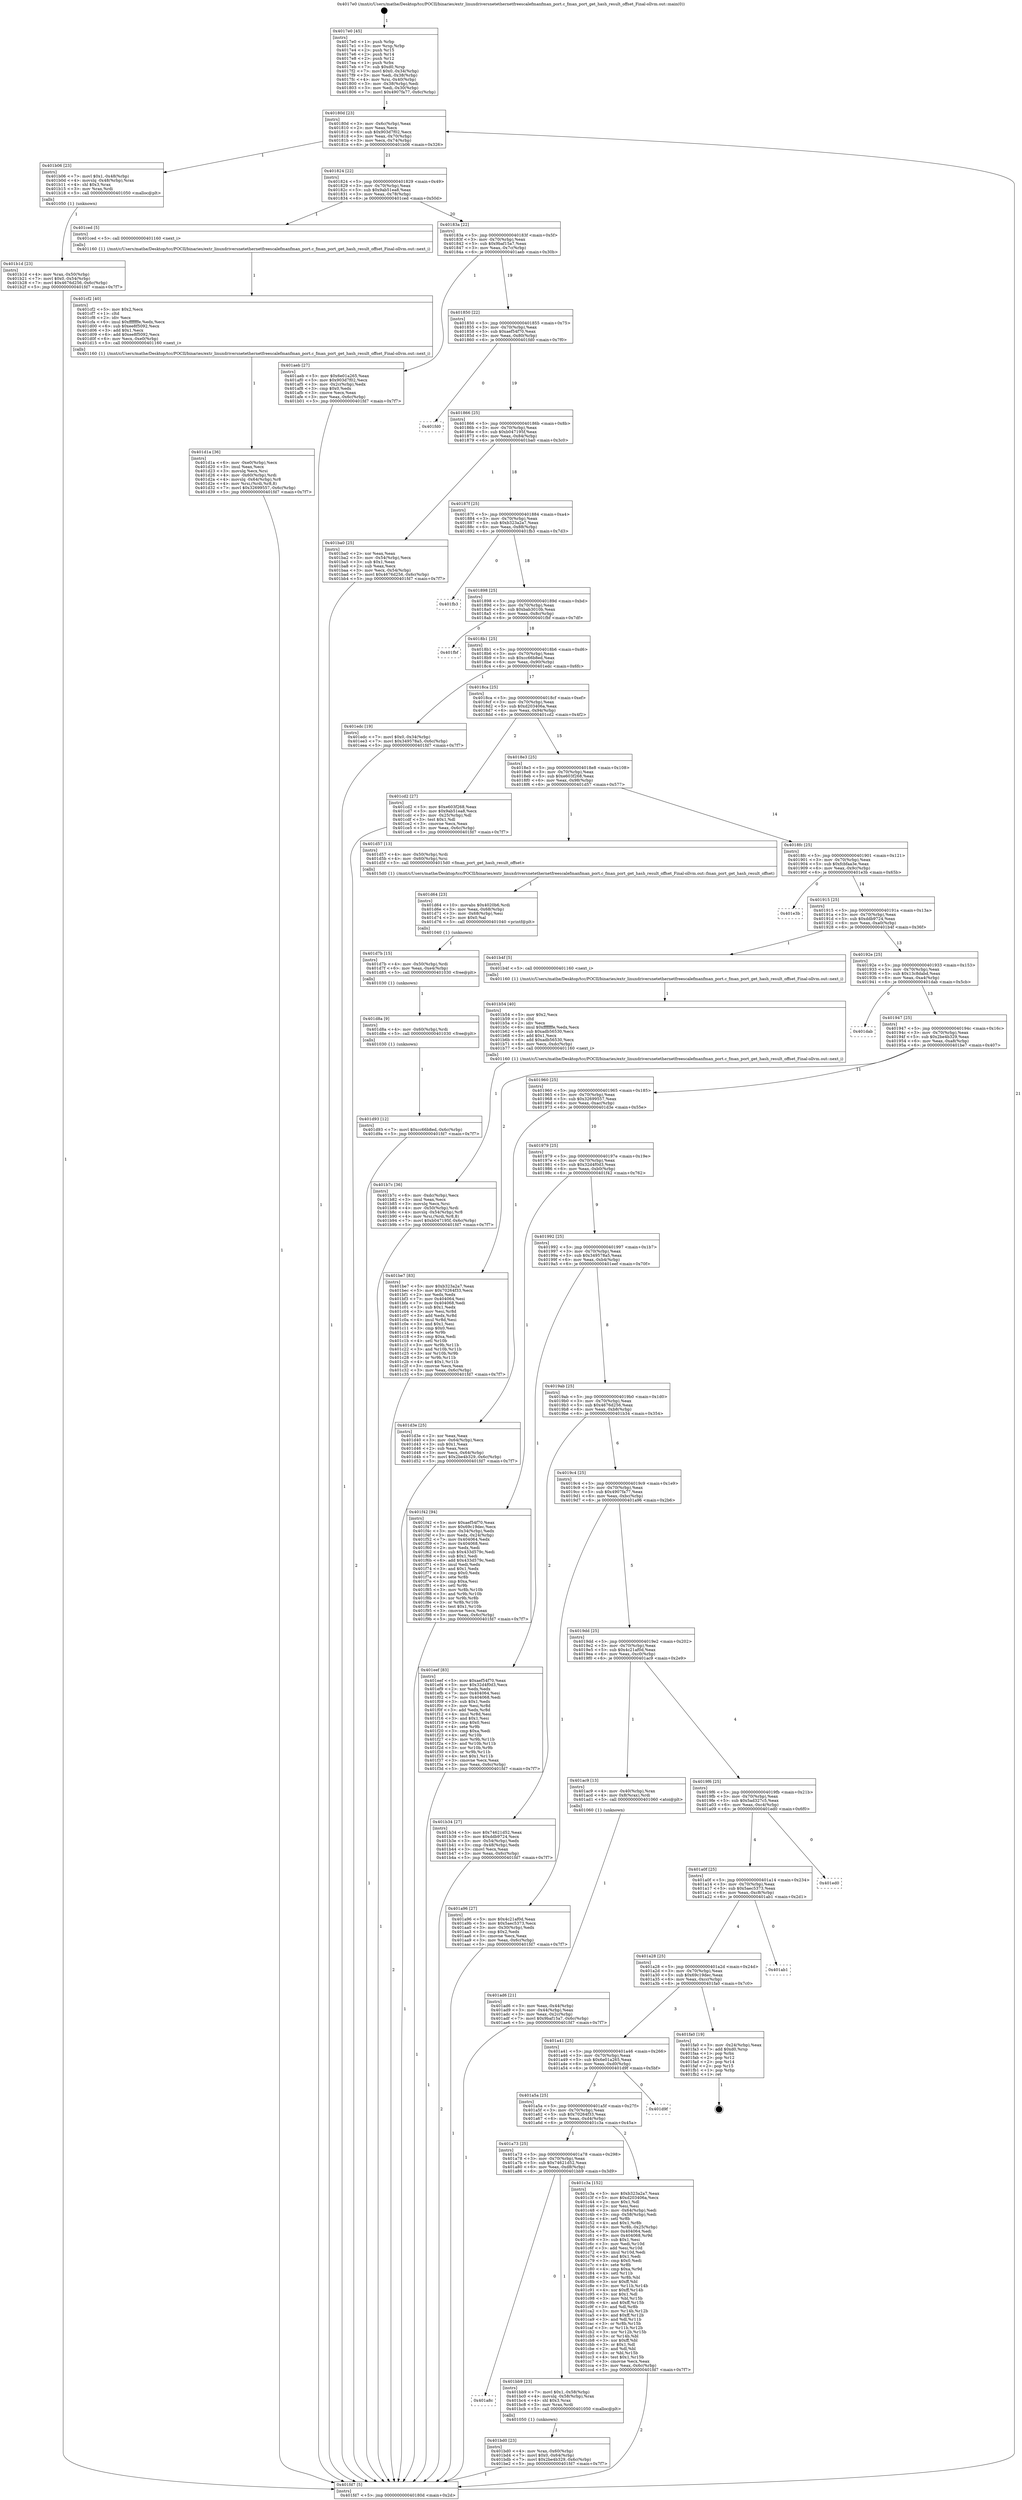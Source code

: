 digraph "0x4017e0" {
  label = "0x4017e0 (/mnt/c/Users/mathe/Desktop/tcc/POCII/binaries/extr_linuxdriversnetethernetfreescalefmanfman_port.c_fman_port_get_hash_result_offset_Final-ollvm.out::main(0))"
  labelloc = "t"
  node[shape=record]

  Entry [label="",width=0.3,height=0.3,shape=circle,fillcolor=black,style=filled]
  "0x40180d" [label="{
     0x40180d [23]\l
     | [instrs]\l
     &nbsp;&nbsp;0x40180d \<+3\>: mov -0x6c(%rbp),%eax\l
     &nbsp;&nbsp;0x401810 \<+2\>: mov %eax,%ecx\l
     &nbsp;&nbsp;0x401812 \<+6\>: sub $0x903d7f02,%ecx\l
     &nbsp;&nbsp;0x401818 \<+3\>: mov %eax,-0x70(%rbp)\l
     &nbsp;&nbsp;0x40181b \<+3\>: mov %ecx,-0x74(%rbp)\l
     &nbsp;&nbsp;0x40181e \<+6\>: je 0000000000401b06 \<main+0x326\>\l
  }"]
  "0x401b06" [label="{
     0x401b06 [23]\l
     | [instrs]\l
     &nbsp;&nbsp;0x401b06 \<+7\>: movl $0x1,-0x48(%rbp)\l
     &nbsp;&nbsp;0x401b0d \<+4\>: movslq -0x48(%rbp),%rax\l
     &nbsp;&nbsp;0x401b11 \<+4\>: shl $0x3,%rax\l
     &nbsp;&nbsp;0x401b15 \<+3\>: mov %rax,%rdi\l
     &nbsp;&nbsp;0x401b18 \<+5\>: call 0000000000401050 \<malloc@plt\>\l
     | [calls]\l
     &nbsp;&nbsp;0x401050 \{1\} (unknown)\l
  }"]
  "0x401824" [label="{
     0x401824 [22]\l
     | [instrs]\l
     &nbsp;&nbsp;0x401824 \<+5\>: jmp 0000000000401829 \<main+0x49\>\l
     &nbsp;&nbsp;0x401829 \<+3\>: mov -0x70(%rbp),%eax\l
     &nbsp;&nbsp;0x40182c \<+5\>: sub $0x9ab51ea8,%eax\l
     &nbsp;&nbsp;0x401831 \<+3\>: mov %eax,-0x78(%rbp)\l
     &nbsp;&nbsp;0x401834 \<+6\>: je 0000000000401ced \<main+0x50d\>\l
  }"]
  Exit [label="",width=0.3,height=0.3,shape=circle,fillcolor=black,style=filled,peripheries=2]
  "0x401ced" [label="{
     0x401ced [5]\l
     | [instrs]\l
     &nbsp;&nbsp;0x401ced \<+5\>: call 0000000000401160 \<next_i\>\l
     | [calls]\l
     &nbsp;&nbsp;0x401160 \{1\} (/mnt/c/Users/mathe/Desktop/tcc/POCII/binaries/extr_linuxdriversnetethernetfreescalefmanfman_port.c_fman_port_get_hash_result_offset_Final-ollvm.out::next_i)\l
  }"]
  "0x40183a" [label="{
     0x40183a [22]\l
     | [instrs]\l
     &nbsp;&nbsp;0x40183a \<+5\>: jmp 000000000040183f \<main+0x5f\>\l
     &nbsp;&nbsp;0x40183f \<+3\>: mov -0x70(%rbp),%eax\l
     &nbsp;&nbsp;0x401842 \<+5\>: sub $0x9baf15a7,%eax\l
     &nbsp;&nbsp;0x401847 \<+3\>: mov %eax,-0x7c(%rbp)\l
     &nbsp;&nbsp;0x40184a \<+6\>: je 0000000000401aeb \<main+0x30b\>\l
  }"]
  "0x401d93" [label="{
     0x401d93 [12]\l
     | [instrs]\l
     &nbsp;&nbsp;0x401d93 \<+7\>: movl $0xcc66b8ed,-0x6c(%rbp)\l
     &nbsp;&nbsp;0x401d9a \<+5\>: jmp 0000000000401fd7 \<main+0x7f7\>\l
  }"]
  "0x401aeb" [label="{
     0x401aeb [27]\l
     | [instrs]\l
     &nbsp;&nbsp;0x401aeb \<+5\>: mov $0x6e01a265,%eax\l
     &nbsp;&nbsp;0x401af0 \<+5\>: mov $0x903d7f02,%ecx\l
     &nbsp;&nbsp;0x401af5 \<+3\>: mov -0x2c(%rbp),%edx\l
     &nbsp;&nbsp;0x401af8 \<+3\>: cmp $0x0,%edx\l
     &nbsp;&nbsp;0x401afb \<+3\>: cmove %ecx,%eax\l
     &nbsp;&nbsp;0x401afe \<+3\>: mov %eax,-0x6c(%rbp)\l
     &nbsp;&nbsp;0x401b01 \<+5\>: jmp 0000000000401fd7 \<main+0x7f7\>\l
  }"]
  "0x401850" [label="{
     0x401850 [22]\l
     | [instrs]\l
     &nbsp;&nbsp;0x401850 \<+5\>: jmp 0000000000401855 \<main+0x75\>\l
     &nbsp;&nbsp;0x401855 \<+3\>: mov -0x70(%rbp),%eax\l
     &nbsp;&nbsp;0x401858 \<+5\>: sub $0xaef54f70,%eax\l
     &nbsp;&nbsp;0x40185d \<+3\>: mov %eax,-0x80(%rbp)\l
     &nbsp;&nbsp;0x401860 \<+6\>: je 0000000000401fd0 \<main+0x7f0\>\l
  }"]
  "0x401d8a" [label="{
     0x401d8a [9]\l
     | [instrs]\l
     &nbsp;&nbsp;0x401d8a \<+4\>: mov -0x60(%rbp),%rdi\l
     &nbsp;&nbsp;0x401d8e \<+5\>: call 0000000000401030 \<free@plt\>\l
     | [calls]\l
     &nbsp;&nbsp;0x401030 \{1\} (unknown)\l
  }"]
  "0x401fd0" [label="{
     0x401fd0\l
  }", style=dashed]
  "0x401866" [label="{
     0x401866 [25]\l
     | [instrs]\l
     &nbsp;&nbsp;0x401866 \<+5\>: jmp 000000000040186b \<main+0x8b\>\l
     &nbsp;&nbsp;0x40186b \<+3\>: mov -0x70(%rbp),%eax\l
     &nbsp;&nbsp;0x40186e \<+5\>: sub $0xb047195f,%eax\l
     &nbsp;&nbsp;0x401873 \<+6\>: mov %eax,-0x84(%rbp)\l
     &nbsp;&nbsp;0x401879 \<+6\>: je 0000000000401ba0 \<main+0x3c0\>\l
  }"]
  "0x401d7b" [label="{
     0x401d7b [15]\l
     | [instrs]\l
     &nbsp;&nbsp;0x401d7b \<+4\>: mov -0x50(%rbp),%rdi\l
     &nbsp;&nbsp;0x401d7f \<+6\>: mov %eax,-0xe4(%rbp)\l
     &nbsp;&nbsp;0x401d85 \<+5\>: call 0000000000401030 \<free@plt\>\l
     | [calls]\l
     &nbsp;&nbsp;0x401030 \{1\} (unknown)\l
  }"]
  "0x401ba0" [label="{
     0x401ba0 [25]\l
     | [instrs]\l
     &nbsp;&nbsp;0x401ba0 \<+2\>: xor %eax,%eax\l
     &nbsp;&nbsp;0x401ba2 \<+3\>: mov -0x54(%rbp),%ecx\l
     &nbsp;&nbsp;0x401ba5 \<+3\>: sub $0x1,%eax\l
     &nbsp;&nbsp;0x401ba8 \<+2\>: sub %eax,%ecx\l
     &nbsp;&nbsp;0x401baa \<+3\>: mov %ecx,-0x54(%rbp)\l
     &nbsp;&nbsp;0x401bad \<+7\>: movl $0x4676d256,-0x6c(%rbp)\l
     &nbsp;&nbsp;0x401bb4 \<+5\>: jmp 0000000000401fd7 \<main+0x7f7\>\l
  }"]
  "0x40187f" [label="{
     0x40187f [25]\l
     | [instrs]\l
     &nbsp;&nbsp;0x40187f \<+5\>: jmp 0000000000401884 \<main+0xa4\>\l
     &nbsp;&nbsp;0x401884 \<+3\>: mov -0x70(%rbp),%eax\l
     &nbsp;&nbsp;0x401887 \<+5\>: sub $0xb323a2a7,%eax\l
     &nbsp;&nbsp;0x40188c \<+6\>: mov %eax,-0x88(%rbp)\l
     &nbsp;&nbsp;0x401892 \<+6\>: je 0000000000401fb3 \<main+0x7d3\>\l
  }"]
  "0x401d64" [label="{
     0x401d64 [23]\l
     | [instrs]\l
     &nbsp;&nbsp;0x401d64 \<+10\>: movabs $0x4020b6,%rdi\l
     &nbsp;&nbsp;0x401d6e \<+3\>: mov %eax,-0x68(%rbp)\l
     &nbsp;&nbsp;0x401d71 \<+3\>: mov -0x68(%rbp),%esi\l
     &nbsp;&nbsp;0x401d74 \<+2\>: mov $0x0,%al\l
     &nbsp;&nbsp;0x401d76 \<+5\>: call 0000000000401040 \<printf@plt\>\l
     | [calls]\l
     &nbsp;&nbsp;0x401040 \{1\} (unknown)\l
  }"]
  "0x401fb3" [label="{
     0x401fb3\l
  }", style=dashed]
  "0x401898" [label="{
     0x401898 [25]\l
     | [instrs]\l
     &nbsp;&nbsp;0x401898 \<+5\>: jmp 000000000040189d \<main+0xbd\>\l
     &nbsp;&nbsp;0x40189d \<+3\>: mov -0x70(%rbp),%eax\l
     &nbsp;&nbsp;0x4018a0 \<+5\>: sub $0xbab3010b,%eax\l
     &nbsp;&nbsp;0x4018a5 \<+6\>: mov %eax,-0x8c(%rbp)\l
     &nbsp;&nbsp;0x4018ab \<+6\>: je 0000000000401fbf \<main+0x7df\>\l
  }"]
  "0x401d1a" [label="{
     0x401d1a [36]\l
     | [instrs]\l
     &nbsp;&nbsp;0x401d1a \<+6\>: mov -0xe0(%rbp),%ecx\l
     &nbsp;&nbsp;0x401d20 \<+3\>: imul %eax,%ecx\l
     &nbsp;&nbsp;0x401d23 \<+3\>: movslq %ecx,%rsi\l
     &nbsp;&nbsp;0x401d26 \<+4\>: mov -0x60(%rbp),%rdi\l
     &nbsp;&nbsp;0x401d2a \<+4\>: movslq -0x64(%rbp),%r8\l
     &nbsp;&nbsp;0x401d2e \<+4\>: mov %rsi,(%rdi,%r8,8)\l
     &nbsp;&nbsp;0x401d32 \<+7\>: movl $0x32699557,-0x6c(%rbp)\l
     &nbsp;&nbsp;0x401d39 \<+5\>: jmp 0000000000401fd7 \<main+0x7f7\>\l
  }"]
  "0x401fbf" [label="{
     0x401fbf\l
  }", style=dashed]
  "0x4018b1" [label="{
     0x4018b1 [25]\l
     | [instrs]\l
     &nbsp;&nbsp;0x4018b1 \<+5\>: jmp 00000000004018b6 \<main+0xd6\>\l
     &nbsp;&nbsp;0x4018b6 \<+3\>: mov -0x70(%rbp),%eax\l
     &nbsp;&nbsp;0x4018b9 \<+5\>: sub $0xcc66b8ed,%eax\l
     &nbsp;&nbsp;0x4018be \<+6\>: mov %eax,-0x90(%rbp)\l
     &nbsp;&nbsp;0x4018c4 \<+6\>: je 0000000000401edc \<main+0x6fc\>\l
  }"]
  "0x401cf2" [label="{
     0x401cf2 [40]\l
     | [instrs]\l
     &nbsp;&nbsp;0x401cf2 \<+5\>: mov $0x2,%ecx\l
     &nbsp;&nbsp;0x401cf7 \<+1\>: cltd\l
     &nbsp;&nbsp;0x401cf8 \<+2\>: idiv %ecx\l
     &nbsp;&nbsp;0x401cfa \<+6\>: imul $0xfffffffe,%edx,%ecx\l
     &nbsp;&nbsp;0x401d00 \<+6\>: sub $0xee8f5092,%ecx\l
     &nbsp;&nbsp;0x401d06 \<+3\>: add $0x1,%ecx\l
     &nbsp;&nbsp;0x401d09 \<+6\>: add $0xee8f5092,%ecx\l
     &nbsp;&nbsp;0x401d0f \<+6\>: mov %ecx,-0xe0(%rbp)\l
     &nbsp;&nbsp;0x401d15 \<+5\>: call 0000000000401160 \<next_i\>\l
     | [calls]\l
     &nbsp;&nbsp;0x401160 \{1\} (/mnt/c/Users/mathe/Desktop/tcc/POCII/binaries/extr_linuxdriversnetethernetfreescalefmanfman_port.c_fman_port_get_hash_result_offset_Final-ollvm.out::next_i)\l
  }"]
  "0x401edc" [label="{
     0x401edc [19]\l
     | [instrs]\l
     &nbsp;&nbsp;0x401edc \<+7\>: movl $0x0,-0x34(%rbp)\l
     &nbsp;&nbsp;0x401ee3 \<+7\>: movl $0x349578a5,-0x6c(%rbp)\l
     &nbsp;&nbsp;0x401eea \<+5\>: jmp 0000000000401fd7 \<main+0x7f7\>\l
  }"]
  "0x4018ca" [label="{
     0x4018ca [25]\l
     | [instrs]\l
     &nbsp;&nbsp;0x4018ca \<+5\>: jmp 00000000004018cf \<main+0xef\>\l
     &nbsp;&nbsp;0x4018cf \<+3\>: mov -0x70(%rbp),%eax\l
     &nbsp;&nbsp;0x4018d2 \<+5\>: sub $0xd203406a,%eax\l
     &nbsp;&nbsp;0x4018d7 \<+6\>: mov %eax,-0x94(%rbp)\l
     &nbsp;&nbsp;0x4018dd \<+6\>: je 0000000000401cd2 \<main+0x4f2\>\l
  }"]
  "0x401bd0" [label="{
     0x401bd0 [23]\l
     | [instrs]\l
     &nbsp;&nbsp;0x401bd0 \<+4\>: mov %rax,-0x60(%rbp)\l
     &nbsp;&nbsp;0x401bd4 \<+7\>: movl $0x0,-0x64(%rbp)\l
     &nbsp;&nbsp;0x401bdb \<+7\>: movl $0x2be4b329,-0x6c(%rbp)\l
     &nbsp;&nbsp;0x401be2 \<+5\>: jmp 0000000000401fd7 \<main+0x7f7\>\l
  }"]
  "0x401cd2" [label="{
     0x401cd2 [27]\l
     | [instrs]\l
     &nbsp;&nbsp;0x401cd2 \<+5\>: mov $0xe603f268,%eax\l
     &nbsp;&nbsp;0x401cd7 \<+5\>: mov $0x9ab51ea8,%ecx\l
     &nbsp;&nbsp;0x401cdc \<+3\>: mov -0x25(%rbp),%dl\l
     &nbsp;&nbsp;0x401cdf \<+3\>: test $0x1,%dl\l
     &nbsp;&nbsp;0x401ce2 \<+3\>: cmovne %ecx,%eax\l
     &nbsp;&nbsp;0x401ce5 \<+3\>: mov %eax,-0x6c(%rbp)\l
     &nbsp;&nbsp;0x401ce8 \<+5\>: jmp 0000000000401fd7 \<main+0x7f7\>\l
  }"]
  "0x4018e3" [label="{
     0x4018e3 [25]\l
     | [instrs]\l
     &nbsp;&nbsp;0x4018e3 \<+5\>: jmp 00000000004018e8 \<main+0x108\>\l
     &nbsp;&nbsp;0x4018e8 \<+3\>: mov -0x70(%rbp),%eax\l
     &nbsp;&nbsp;0x4018eb \<+5\>: sub $0xe603f268,%eax\l
     &nbsp;&nbsp;0x4018f0 \<+6\>: mov %eax,-0x98(%rbp)\l
     &nbsp;&nbsp;0x4018f6 \<+6\>: je 0000000000401d57 \<main+0x577\>\l
  }"]
  "0x401a8c" [label="{
     0x401a8c\l
  }", style=dashed]
  "0x401d57" [label="{
     0x401d57 [13]\l
     | [instrs]\l
     &nbsp;&nbsp;0x401d57 \<+4\>: mov -0x50(%rbp),%rdi\l
     &nbsp;&nbsp;0x401d5b \<+4\>: mov -0x60(%rbp),%rsi\l
     &nbsp;&nbsp;0x401d5f \<+5\>: call 00000000004015d0 \<fman_port_get_hash_result_offset\>\l
     | [calls]\l
     &nbsp;&nbsp;0x4015d0 \{1\} (/mnt/c/Users/mathe/Desktop/tcc/POCII/binaries/extr_linuxdriversnetethernetfreescalefmanfman_port.c_fman_port_get_hash_result_offset_Final-ollvm.out::fman_port_get_hash_result_offset)\l
  }"]
  "0x4018fc" [label="{
     0x4018fc [25]\l
     | [instrs]\l
     &nbsp;&nbsp;0x4018fc \<+5\>: jmp 0000000000401901 \<main+0x121\>\l
     &nbsp;&nbsp;0x401901 \<+3\>: mov -0x70(%rbp),%eax\l
     &nbsp;&nbsp;0x401904 \<+5\>: sub $0xfcbfaa3e,%eax\l
     &nbsp;&nbsp;0x401909 \<+6\>: mov %eax,-0x9c(%rbp)\l
     &nbsp;&nbsp;0x40190f \<+6\>: je 0000000000401e3b \<main+0x65b\>\l
  }"]
  "0x401bb9" [label="{
     0x401bb9 [23]\l
     | [instrs]\l
     &nbsp;&nbsp;0x401bb9 \<+7\>: movl $0x1,-0x58(%rbp)\l
     &nbsp;&nbsp;0x401bc0 \<+4\>: movslq -0x58(%rbp),%rax\l
     &nbsp;&nbsp;0x401bc4 \<+4\>: shl $0x3,%rax\l
     &nbsp;&nbsp;0x401bc8 \<+3\>: mov %rax,%rdi\l
     &nbsp;&nbsp;0x401bcb \<+5\>: call 0000000000401050 \<malloc@plt\>\l
     | [calls]\l
     &nbsp;&nbsp;0x401050 \{1\} (unknown)\l
  }"]
  "0x401e3b" [label="{
     0x401e3b\l
  }", style=dashed]
  "0x401915" [label="{
     0x401915 [25]\l
     | [instrs]\l
     &nbsp;&nbsp;0x401915 \<+5\>: jmp 000000000040191a \<main+0x13a\>\l
     &nbsp;&nbsp;0x40191a \<+3\>: mov -0x70(%rbp),%eax\l
     &nbsp;&nbsp;0x40191d \<+5\>: sub $0xddb9724,%eax\l
     &nbsp;&nbsp;0x401922 \<+6\>: mov %eax,-0xa0(%rbp)\l
     &nbsp;&nbsp;0x401928 \<+6\>: je 0000000000401b4f \<main+0x36f\>\l
  }"]
  "0x401a73" [label="{
     0x401a73 [25]\l
     | [instrs]\l
     &nbsp;&nbsp;0x401a73 \<+5\>: jmp 0000000000401a78 \<main+0x298\>\l
     &nbsp;&nbsp;0x401a78 \<+3\>: mov -0x70(%rbp),%eax\l
     &nbsp;&nbsp;0x401a7b \<+5\>: sub $0x74621d52,%eax\l
     &nbsp;&nbsp;0x401a80 \<+6\>: mov %eax,-0xd8(%rbp)\l
     &nbsp;&nbsp;0x401a86 \<+6\>: je 0000000000401bb9 \<main+0x3d9\>\l
  }"]
  "0x401b4f" [label="{
     0x401b4f [5]\l
     | [instrs]\l
     &nbsp;&nbsp;0x401b4f \<+5\>: call 0000000000401160 \<next_i\>\l
     | [calls]\l
     &nbsp;&nbsp;0x401160 \{1\} (/mnt/c/Users/mathe/Desktop/tcc/POCII/binaries/extr_linuxdriversnetethernetfreescalefmanfman_port.c_fman_port_get_hash_result_offset_Final-ollvm.out::next_i)\l
  }"]
  "0x40192e" [label="{
     0x40192e [25]\l
     | [instrs]\l
     &nbsp;&nbsp;0x40192e \<+5\>: jmp 0000000000401933 \<main+0x153\>\l
     &nbsp;&nbsp;0x401933 \<+3\>: mov -0x70(%rbp),%eax\l
     &nbsp;&nbsp;0x401936 \<+5\>: sub $0x13c8dabd,%eax\l
     &nbsp;&nbsp;0x40193b \<+6\>: mov %eax,-0xa4(%rbp)\l
     &nbsp;&nbsp;0x401941 \<+6\>: je 0000000000401dab \<main+0x5cb\>\l
  }"]
  "0x401c3a" [label="{
     0x401c3a [152]\l
     | [instrs]\l
     &nbsp;&nbsp;0x401c3a \<+5\>: mov $0xb323a2a7,%eax\l
     &nbsp;&nbsp;0x401c3f \<+5\>: mov $0xd203406a,%ecx\l
     &nbsp;&nbsp;0x401c44 \<+2\>: mov $0x1,%dl\l
     &nbsp;&nbsp;0x401c46 \<+2\>: xor %esi,%esi\l
     &nbsp;&nbsp;0x401c48 \<+3\>: mov -0x64(%rbp),%edi\l
     &nbsp;&nbsp;0x401c4b \<+3\>: cmp -0x58(%rbp),%edi\l
     &nbsp;&nbsp;0x401c4e \<+4\>: setl %r8b\l
     &nbsp;&nbsp;0x401c52 \<+4\>: and $0x1,%r8b\l
     &nbsp;&nbsp;0x401c56 \<+4\>: mov %r8b,-0x25(%rbp)\l
     &nbsp;&nbsp;0x401c5a \<+7\>: mov 0x404064,%edi\l
     &nbsp;&nbsp;0x401c61 \<+8\>: mov 0x404068,%r9d\l
     &nbsp;&nbsp;0x401c69 \<+3\>: sub $0x1,%esi\l
     &nbsp;&nbsp;0x401c6c \<+3\>: mov %edi,%r10d\l
     &nbsp;&nbsp;0x401c6f \<+3\>: add %esi,%r10d\l
     &nbsp;&nbsp;0x401c72 \<+4\>: imul %r10d,%edi\l
     &nbsp;&nbsp;0x401c76 \<+3\>: and $0x1,%edi\l
     &nbsp;&nbsp;0x401c79 \<+3\>: cmp $0x0,%edi\l
     &nbsp;&nbsp;0x401c7c \<+4\>: sete %r8b\l
     &nbsp;&nbsp;0x401c80 \<+4\>: cmp $0xa,%r9d\l
     &nbsp;&nbsp;0x401c84 \<+4\>: setl %r11b\l
     &nbsp;&nbsp;0x401c88 \<+3\>: mov %r8b,%bl\l
     &nbsp;&nbsp;0x401c8b \<+3\>: xor $0xff,%bl\l
     &nbsp;&nbsp;0x401c8e \<+3\>: mov %r11b,%r14b\l
     &nbsp;&nbsp;0x401c91 \<+4\>: xor $0xff,%r14b\l
     &nbsp;&nbsp;0x401c95 \<+3\>: xor $0x1,%dl\l
     &nbsp;&nbsp;0x401c98 \<+3\>: mov %bl,%r15b\l
     &nbsp;&nbsp;0x401c9b \<+4\>: and $0xff,%r15b\l
     &nbsp;&nbsp;0x401c9f \<+3\>: and %dl,%r8b\l
     &nbsp;&nbsp;0x401ca2 \<+3\>: mov %r14b,%r12b\l
     &nbsp;&nbsp;0x401ca5 \<+4\>: and $0xff,%r12b\l
     &nbsp;&nbsp;0x401ca9 \<+3\>: and %dl,%r11b\l
     &nbsp;&nbsp;0x401cac \<+3\>: or %r8b,%r15b\l
     &nbsp;&nbsp;0x401caf \<+3\>: or %r11b,%r12b\l
     &nbsp;&nbsp;0x401cb2 \<+3\>: xor %r12b,%r15b\l
     &nbsp;&nbsp;0x401cb5 \<+3\>: or %r14b,%bl\l
     &nbsp;&nbsp;0x401cb8 \<+3\>: xor $0xff,%bl\l
     &nbsp;&nbsp;0x401cbb \<+3\>: or $0x1,%dl\l
     &nbsp;&nbsp;0x401cbe \<+2\>: and %dl,%bl\l
     &nbsp;&nbsp;0x401cc0 \<+3\>: or %bl,%r15b\l
     &nbsp;&nbsp;0x401cc3 \<+4\>: test $0x1,%r15b\l
     &nbsp;&nbsp;0x401cc7 \<+3\>: cmovne %ecx,%eax\l
     &nbsp;&nbsp;0x401cca \<+3\>: mov %eax,-0x6c(%rbp)\l
     &nbsp;&nbsp;0x401ccd \<+5\>: jmp 0000000000401fd7 \<main+0x7f7\>\l
  }"]
  "0x401dab" [label="{
     0x401dab\l
  }", style=dashed]
  "0x401947" [label="{
     0x401947 [25]\l
     | [instrs]\l
     &nbsp;&nbsp;0x401947 \<+5\>: jmp 000000000040194c \<main+0x16c\>\l
     &nbsp;&nbsp;0x40194c \<+3\>: mov -0x70(%rbp),%eax\l
     &nbsp;&nbsp;0x40194f \<+5\>: sub $0x2be4b329,%eax\l
     &nbsp;&nbsp;0x401954 \<+6\>: mov %eax,-0xa8(%rbp)\l
     &nbsp;&nbsp;0x40195a \<+6\>: je 0000000000401be7 \<main+0x407\>\l
  }"]
  "0x401a5a" [label="{
     0x401a5a [25]\l
     | [instrs]\l
     &nbsp;&nbsp;0x401a5a \<+5\>: jmp 0000000000401a5f \<main+0x27f\>\l
     &nbsp;&nbsp;0x401a5f \<+3\>: mov -0x70(%rbp),%eax\l
     &nbsp;&nbsp;0x401a62 \<+5\>: sub $0x70264f33,%eax\l
     &nbsp;&nbsp;0x401a67 \<+6\>: mov %eax,-0xd4(%rbp)\l
     &nbsp;&nbsp;0x401a6d \<+6\>: je 0000000000401c3a \<main+0x45a\>\l
  }"]
  "0x401be7" [label="{
     0x401be7 [83]\l
     | [instrs]\l
     &nbsp;&nbsp;0x401be7 \<+5\>: mov $0xb323a2a7,%eax\l
     &nbsp;&nbsp;0x401bec \<+5\>: mov $0x70264f33,%ecx\l
     &nbsp;&nbsp;0x401bf1 \<+2\>: xor %edx,%edx\l
     &nbsp;&nbsp;0x401bf3 \<+7\>: mov 0x404064,%esi\l
     &nbsp;&nbsp;0x401bfa \<+7\>: mov 0x404068,%edi\l
     &nbsp;&nbsp;0x401c01 \<+3\>: sub $0x1,%edx\l
     &nbsp;&nbsp;0x401c04 \<+3\>: mov %esi,%r8d\l
     &nbsp;&nbsp;0x401c07 \<+3\>: add %edx,%r8d\l
     &nbsp;&nbsp;0x401c0a \<+4\>: imul %r8d,%esi\l
     &nbsp;&nbsp;0x401c0e \<+3\>: and $0x1,%esi\l
     &nbsp;&nbsp;0x401c11 \<+3\>: cmp $0x0,%esi\l
     &nbsp;&nbsp;0x401c14 \<+4\>: sete %r9b\l
     &nbsp;&nbsp;0x401c18 \<+3\>: cmp $0xa,%edi\l
     &nbsp;&nbsp;0x401c1b \<+4\>: setl %r10b\l
     &nbsp;&nbsp;0x401c1f \<+3\>: mov %r9b,%r11b\l
     &nbsp;&nbsp;0x401c22 \<+3\>: and %r10b,%r11b\l
     &nbsp;&nbsp;0x401c25 \<+3\>: xor %r10b,%r9b\l
     &nbsp;&nbsp;0x401c28 \<+3\>: or %r9b,%r11b\l
     &nbsp;&nbsp;0x401c2b \<+4\>: test $0x1,%r11b\l
     &nbsp;&nbsp;0x401c2f \<+3\>: cmovne %ecx,%eax\l
     &nbsp;&nbsp;0x401c32 \<+3\>: mov %eax,-0x6c(%rbp)\l
     &nbsp;&nbsp;0x401c35 \<+5\>: jmp 0000000000401fd7 \<main+0x7f7\>\l
  }"]
  "0x401960" [label="{
     0x401960 [25]\l
     | [instrs]\l
     &nbsp;&nbsp;0x401960 \<+5\>: jmp 0000000000401965 \<main+0x185\>\l
     &nbsp;&nbsp;0x401965 \<+3\>: mov -0x70(%rbp),%eax\l
     &nbsp;&nbsp;0x401968 \<+5\>: sub $0x32699557,%eax\l
     &nbsp;&nbsp;0x40196d \<+6\>: mov %eax,-0xac(%rbp)\l
     &nbsp;&nbsp;0x401973 \<+6\>: je 0000000000401d3e \<main+0x55e\>\l
  }"]
  "0x401d9f" [label="{
     0x401d9f\l
  }", style=dashed]
  "0x401d3e" [label="{
     0x401d3e [25]\l
     | [instrs]\l
     &nbsp;&nbsp;0x401d3e \<+2\>: xor %eax,%eax\l
     &nbsp;&nbsp;0x401d40 \<+3\>: mov -0x64(%rbp),%ecx\l
     &nbsp;&nbsp;0x401d43 \<+3\>: sub $0x1,%eax\l
     &nbsp;&nbsp;0x401d46 \<+2\>: sub %eax,%ecx\l
     &nbsp;&nbsp;0x401d48 \<+3\>: mov %ecx,-0x64(%rbp)\l
     &nbsp;&nbsp;0x401d4b \<+7\>: movl $0x2be4b329,-0x6c(%rbp)\l
     &nbsp;&nbsp;0x401d52 \<+5\>: jmp 0000000000401fd7 \<main+0x7f7\>\l
  }"]
  "0x401979" [label="{
     0x401979 [25]\l
     | [instrs]\l
     &nbsp;&nbsp;0x401979 \<+5\>: jmp 000000000040197e \<main+0x19e\>\l
     &nbsp;&nbsp;0x40197e \<+3\>: mov -0x70(%rbp),%eax\l
     &nbsp;&nbsp;0x401981 \<+5\>: sub $0x32d4f0d3,%eax\l
     &nbsp;&nbsp;0x401986 \<+6\>: mov %eax,-0xb0(%rbp)\l
     &nbsp;&nbsp;0x40198c \<+6\>: je 0000000000401f42 \<main+0x762\>\l
  }"]
  "0x401a41" [label="{
     0x401a41 [25]\l
     | [instrs]\l
     &nbsp;&nbsp;0x401a41 \<+5\>: jmp 0000000000401a46 \<main+0x266\>\l
     &nbsp;&nbsp;0x401a46 \<+3\>: mov -0x70(%rbp),%eax\l
     &nbsp;&nbsp;0x401a49 \<+5\>: sub $0x6e01a265,%eax\l
     &nbsp;&nbsp;0x401a4e \<+6\>: mov %eax,-0xd0(%rbp)\l
     &nbsp;&nbsp;0x401a54 \<+6\>: je 0000000000401d9f \<main+0x5bf\>\l
  }"]
  "0x401f42" [label="{
     0x401f42 [94]\l
     | [instrs]\l
     &nbsp;&nbsp;0x401f42 \<+5\>: mov $0xaef54f70,%eax\l
     &nbsp;&nbsp;0x401f47 \<+5\>: mov $0x69c19dec,%ecx\l
     &nbsp;&nbsp;0x401f4c \<+3\>: mov -0x34(%rbp),%edx\l
     &nbsp;&nbsp;0x401f4f \<+3\>: mov %edx,-0x24(%rbp)\l
     &nbsp;&nbsp;0x401f52 \<+7\>: mov 0x404064,%edx\l
     &nbsp;&nbsp;0x401f59 \<+7\>: mov 0x404068,%esi\l
     &nbsp;&nbsp;0x401f60 \<+2\>: mov %edx,%edi\l
     &nbsp;&nbsp;0x401f62 \<+6\>: sub $0x433d579c,%edi\l
     &nbsp;&nbsp;0x401f68 \<+3\>: sub $0x1,%edi\l
     &nbsp;&nbsp;0x401f6b \<+6\>: add $0x433d579c,%edi\l
     &nbsp;&nbsp;0x401f71 \<+3\>: imul %edi,%edx\l
     &nbsp;&nbsp;0x401f74 \<+3\>: and $0x1,%edx\l
     &nbsp;&nbsp;0x401f77 \<+3\>: cmp $0x0,%edx\l
     &nbsp;&nbsp;0x401f7a \<+4\>: sete %r8b\l
     &nbsp;&nbsp;0x401f7e \<+3\>: cmp $0xa,%esi\l
     &nbsp;&nbsp;0x401f81 \<+4\>: setl %r9b\l
     &nbsp;&nbsp;0x401f85 \<+3\>: mov %r8b,%r10b\l
     &nbsp;&nbsp;0x401f88 \<+3\>: and %r9b,%r10b\l
     &nbsp;&nbsp;0x401f8b \<+3\>: xor %r9b,%r8b\l
     &nbsp;&nbsp;0x401f8e \<+3\>: or %r8b,%r10b\l
     &nbsp;&nbsp;0x401f91 \<+4\>: test $0x1,%r10b\l
     &nbsp;&nbsp;0x401f95 \<+3\>: cmovne %ecx,%eax\l
     &nbsp;&nbsp;0x401f98 \<+3\>: mov %eax,-0x6c(%rbp)\l
     &nbsp;&nbsp;0x401f9b \<+5\>: jmp 0000000000401fd7 \<main+0x7f7\>\l
  }"]
  "0x401992" [label="{
     0x401992 [25]\l
     | [instrs]\l
     &nbsp;&nbsp;0x401992 \<+5\>: jmp 0000000000401997 \<main+0x1b7\>\l
     &nbsp;&nbsp;0x401997 \<+3\>: mov -0x70(%rbp),%eax\l
     &nbsp;&nbsp;0x40199a \<+5\>: sub $0x349578a5,%eax\l
     &nbsp;&nbsp;0x40199f \<+6\>: mov %eax,-0xb4(%rbp)\l
     &nbsp;&nbsp;0x4019a5 \<+6\>: je 0000000000401eef \<main+0x70f\>\l
  }"]
  "0x401fa0" [label="{
     0x401fa0 [19]\l
     | [instrs]\l
     &nbsp;&nbsp;0x401fa0 \<+3\>: mov -0x24(%rbp),%eax\l
     &nbsp;&nbsp;0x401fa3 \<+7\>: add $0xd0,%rsp\l
     &nbsp;&nbsp;0x401faa \<+1\>: pop %rbx\l
     &nbsp;&nbsp;0x401fab \<+2\>: pop %r12\l
     &nbsp;&nbsp;0x401fad \<+2\>: pop %r14\l
     &nbsp;&nbsp;0x401faf \<+2\>: pop %r15\l
     &nbsp;&nbsp;0x401fb1 \<+1\>: pop %rbp\l
     &nbsp;&nbsp;0x401fb2 \<+1\>: ret\l
  }"]
  "0x401eef" [label="{
     0x401eef [83]\l
     | [instrs]\l
     &nbsp;&nbsp;0x401eef \<+5\>: mov $0xaef54f70,%eax\l
     &nbsp;&nbsp;0x401ef4 \<+5\>: mov $0x32d4f0d3,%ecx\l
     &nbsp;&nbsp;0x401ef9 \<+2\>: xor %edx,%edx\l
     &nbsp;&nbsp;0x401efb \<+7\>: mov 0x404064,%esi\l
     &nbsp;&nbsp;0x401f02 \<+7\>: mov 0x404068,%edi\l
     &nbsp;&nbsp;0x401f09 \<+3\>: sub $0x1,%edx\l
     &nbsp;&nbsp;0x401f0c \<+3\>: mov %esi,%r8d\l
     &nbsp;&nbsp;0x401f0f \<+3\>: add %edx,%r8d\l
     &nbsp;&nbsp;0x401f12 \<+4\>: imul %r8d,%esi\l
     &nbsp;&nbsp;0x401f16 \<+3\>: and $0x1,%esi\l
     &nbsp;&nbsp;0x401f19 \<+3\>: cmp $0x0,%esi\l
     &nbsp;&nbsp;0x401f1c \<+4\>: sete %r9b\l
     &nbsp;&nbsp;0x401f20 \<+3\>: cmp $0xa,%edi\l
     &nbsp;&nbsp;0x401f23 \<+4\>: setl %r10b\l
     &nbsp;&nbsp;0x401f27 \<+3\>: mov %r9b,%r11b\l
     &nbsp;&nbsp;0x401f2a \<+3\>: and %r10b,%r11b\l
     &nbsp;&nbsp;0x401f2d \<+3\>: xor %r10b,%r9b\l
     &nbsp;&nbsp;0x401f30 \<+3\>: or %r9b,%r11b\l
     &nbsp;&nbsp;0x401f33 \<+4\>: test $0x1,%r11b\l
     &nbsp;&nbsp;0x401f37 \<+3\>: cmovne %ecx,%eax\l
     &nbsp;&nbsp;0x401f3a \<+3\>: mov %eax,-0x6c(%rbp)\l
     &nbsp;&nbsp;0x401f3d \<+5\>: jmp 0000000000401fd7 \<main+0x7f7\>\l
  }"]
  "0x4019ab" [label="{
     0x4019ab [25]\l
     | [instrs]\l
     &nbsp;&nbsp;0x4019ab \<+5\>: jmp 00000000004019b0 \<main+0x1d0\>\l
     &nbsp;&nbsp;0x4019b0 \<+3\>: mov -0x70(%rbp),%eax\l
     &nbsp;&nbsp;0x4019b3 \<+5\>: sub $0x4676d256,%eax\l
     &nbsp;&nbsp;0x4019b8 \<+6\>: mov %eax,-0xb8(%rbp)\l
     &nbsp;&nbsp;0x4019be \<+6\>: je 0000000000401b34 \<main+0x354\>\l
  }"]
  "0x401a28" [label="{
     0x401a28 [25]\l
     | [instrs]\l
     &nbsp;&nbsp;0x401a28 \<+5\>: jmp 0000000000401a2d \<main+0x24d\>\l
     &nbsp;&nbsp;0x401a2d \<+3\>: mov -0x70(%rbp),%eax\l
     &nbsp;&nbsp;0x401a30 \<+5\>: sub $0x69c19dec,%eax\l
     &nbsp;&nbsp;0x401a35 \<+6\>: mov %eax,-0xcc(%rbp)\l
     &nbsp;&nbsp;0x401a3b \<+6\>: je 0000000000401fa0 \<main+0x7c0\>\l
  }"]
  "0x401b34" [label="{
     0x401b34 [27]\l
     | [instrs]\l
     &nbsp;&nbsp;0x401b34 \<+5\>: mov $0x74621d52,%eax\l
     &nbsp;&nbsp;0x401b39 \<+5\>: mov $0xddb9724,%ecx\l
     &nbsp;&nbsp;0x401b3e \<+3\>: mov -0x54(%rbp),%edx\l
     &nbsp;&nbsp;0x401b41 \<+3\>: cmp -0x48(%rbp),%edx\l
     &nbsp;&nbsp;0x401b44 \<+3\>: cmovl %ecx,%eax\l
     &nbsp;&nbsp;0x401b47 \<+3\>: mov %eax,-0x6c(%rbp)\l
     &nbsp;&nbsp;0x401b4a \<+5\>: jmp 0000000000401fd7 \<main+0x7f7\>\l
  }"]
  "0x4019c4" [label="{
     0x4019c4 [25]\l
     | [instrs]\l
     &nbsp;&nbsp;0x4019c4 \<+5\>: jmp 00000000004019c9 \<main+0x1e9\>\l
     &nbsp;&nbsp;0x4019c9 \<+3\>: mov -0x70(%rbp),%eax\l
     &nbsp;&nbsp;0x4019cc \<+5\>: sub $0x4907fa77,%eax\l
     &nbsp;&nbsp;0x4019d1 \<+6\>: mov %eax,-0xbc(%rbp)\l
     &nbsp;&nbsp;0x4019d7 \<+6\>: je 0000000000401a96 \<main+0x2b6\>\l
  }"]
  "0x401ab1" [label="{
     0x401ab1\l
  }", style=dashed]
  "0x401a96" [label="{
     0x401a96 [27]\l
     | [instrs]\l
     &nbsp;&nbsp;0x401a96 \<+5\>: mov $0x4c21af0d,%eax\l
     &nbsp;&nbsp;0x401a9b \<+5\>: mov $0x5aec5373,%ecx\l
     &nbsp;&nbsp;0x401aa0 \<+3\>: mov -0x30(%rbp),%edx\l
     &nbsp;&nbsp;0x401aa3 \<+3\>: cmp $0x2,%edx\l
     &nbsp;&nbsp;0x401aa6 \<+3\>: cmovne %ecx,%eax\l
     &nbsp;&nbsp;0x401aa9 \<+3\>: mov %eax,-0x6c(%rbp)\l
     &nbsp;&nbsp;0x401aac \<+5\>: jmp 0000000000401fd7 \<main+0x7f7\>\l
  }"]
  "0x4019dd" [label="{
     0x4019dd [25]\l
     | [instrs]\l
     &nbsp;&nbsp;0x4019dd \<+5\>: jmp 00000000004019e2 \<main+0x202\>\l
     &nbsp;&nbsp;0x4019e2 \<+3\>: mov -0x70(%rbp),%eax\l
     &nbsp;&nbsp;0x4019e5 \<+5\>: sub $0x4c21af0d,%eax\l
     &nbsp;&nbsp;0x4019ea \<+6\>: mov %eax,-0xc0(%rbp)\l
     &nbsp;&nbsp;0x4019f0 \<+6\>: je 0000000000401ac9 \<main+0x2e9\>\l
  }"]
  "0x401fd7" [label="{
     0x401fd7 [5]\l
     | [instrs]\l
     &nbsp;&nbsp;0x401fd7 \<+5\>: jmp 000000000040180d \<main+0x2d\>\l
  }"]
  "0x4017e0" [label="{
     0x4017e0 [45]\l
     | [instrs]\l
     &nbsp;&nbsp;0x4017e0 \<+1\>: push %rbp\l
     &nbsp;&nbsp;0x4017e1 \<+3\>: mov %rsp,%rbp\l
     &nbsp;&nbsp;0x4017e4 \<+2\>: push %r15\l
     &nbsp;&nbsp;0x4017e6 \<+2\>: push %r14\l
     &nbsp;&nbsp;0x4017e8 \<+2\>: push %r12\l
     &nbsp;&nbsp;0x4017ea \<+1\>: push %rbx\l
     &nbsp;&nbsp;0x4017eb \<+7\>: sub $0xd0,%rsp\l
     &nbsp;&nbsp;0x4017f2 \<+7\>: movl $0x0,-0x34(%rbp)\l
     &nbsp;&nbsp;0x4017f9 \<+3\>: mov %edi,-0x38(%rbp)\l
     &nbsp;&nbsp;0x4017fc \<+4\>: mov %rsi,-0x40(%rbp)\l
     &nbsp;&nbsp;0x401800 \<+3\>: mov -0x38(%rbp),%edi\l
     &nbsp;&nbsp;0x401803 \<+3\>: mov %edi,-0x30(%rbp)\l
     &nbsp;&nbsp;0x401806 \<+7\>: movl $0x4907fa77,-0x6c(%rbp)\l
  }"]
  "0x401a0f" [label="{
     0x401a0f [25]\l
     | [instrs]\l
     &nbsp;&nbsp;0x401a0f \<+5\>: jmp 0000000000401a14 \<main+0x234\>\l
     &nbsp;&nbsp;0x401a14 \<+3\>: mov -0x70(%rbp),%eax\l
     &nbsp;&nbsp;0x401a17 \<+5\>: sub $0x5aec5373,%eax\l
     &nbsp;&nbsp;0x401a1c \<+6\>: mov %eax,-0xc8(%rbp)\l
     &nbsp;&nbsp;0x401a22 \<+6\>: je 0000000000401ab1 \<main+0x2d1\>\l
  }"]
  "0x401ac9" [label="{
     0x401ac9 [13]\l
     | [instrs]\l
     &nbsp;&nbsp;0x401ac9 \<+4\>: mov -0x40(%rbp),%rax\l
     &nbsp;&nbsp;0x401acd \<+4\>: mov 0x8(%rax),%rdi\l
     &nbsp;&nbsp;0x401ad1 \<+5\>: call 0000000000401060 \<atoi@plt\>\l
     | [calls]\l
     &nbsp;&nbsp;0x401060 \{1\} (unknown)\l
  }"]
  "0x4019f6" [label="{
     0x4019f6 [25]\l
     | [instrs]\l
     &nbsp;&nbsp;0x4019f6 \<+5\>: jmp 00000000004019fb \<main+0x21b\>\l
     &nbsp;&nbsp;0x4019fb \<+3\>: mov -0x70(%rbp),%eax\l
     &nbsp;&nbsp;0x4019fe \<+5\>: sub $0x5ad327c5,%eax\l
     &nbsp;&nbsp;0x401a03 \<+6\>: mov %eax,-0xc4(%rbp)\l
     &nbsp;&nbsp;0x401a09 \<+6\>: je 0000000000401ed0 \<main+0x6f0\>\l
  }"]
  "0x401ad6" [label="{
     0x401ad6 [21]\l
     | [instrs]\l
     &nbsp;&nbsp;0x401ad6 \<+3\>: mov %eax,-0x44(%rbp)\l
     &nbsp;&nbsp;0x401ad9 \<+3\>: mov -0x44(%rbp),%eax\l
     &nbsp;&nbsp;0x401adc \<+3\>: mov %eax,-0x2c(%rbp)\l
     &nbsp;&nbsp;0x401adf \<+7\>: movl $0x9baf15a7,-0x6c(%rbp)\l
     &nbsp;&nbsp;0x401ae6 \<+5\>: jmp 0000000000401fd7 \<main+0x7f7\>\l
  }"]
  "0x401b1d" [label="{
     0x401b1d [23]\l
     | [instrs]\l
     &nbsp;&nbsp;0x401b1d \<+4\>: mov %rax,-0x50(%rbp)\l
     &nbsp;&nbsp;0x401b21 \<+7\>: movl $0x0,-0x54(%rbp)\l
     &nbsp;&nbsp;0x401b28 \<+7\>: movl $0x4676d256,-0x6c(%rbp)\l
     &nbsp;&nbsp;0x401b2f \<+5\>: jmp 0000000000401fd7 \<main+0x7f7\>\l
  }"]
  "0x401b54" [label="{
     0x401b54 [40]\l
     | [instrs]\l
     &nbsp;&nbsp;0x401b54 \<+5\>: mov $0x2,%ecx\l
     &nbsp;&nbsp;0x401b59 \<+1\>: cltd\l
     &nbsp;&nbsp;0x401b5a \<+2\>: idiv %ecx\l
     &nbsp;&nbsp;0x401b5c \<+6\>: imul $0xfffffffe,%edx,%ecx\l
     &nbsp;&nbsp;0x401b62 \<+6\>: sub $0xadb56530,%ecx\l
     &nbsp;&nbsp;0x401b68 \<+3\>: add $0x1,%ecx\l
     &nbsp;&nbsp;0x401b6b \<+6\>: add $0xadb56530,%ecx\l
     &nbsp;&nbsp;0x401b71 \<+6\>: mov %ecx,-0xdc(%rbp)\l
     &nbsp;&nbsp;0x401b77 \<+5\>: call 0000000000401160 \<next_i\>\l
     | [calls]\l
     &nbsp;&nbsp;0x401160 \{1\} (/mnt/c/Users/mathe/Desktop/tcc/POCII/binaries/extr_linuxdriversnetethernetfreescalefmanfman_port.c_fman_port_get_hash_result_offset_Final-ollvm.out::next_i)\l
  }"]
  "0x401b7c" [label="{
     0x401b7c [36]\l
     | [instrs]\l
     &nbsp;&nbsp;0x401b7c \<+6\>: mov -0xdc(%rbp),%ecx\l
     &nbsp;&nbsp;0x401b82 \<+3\>: imul %eax,%ecx\l
     &nbsp;&nbsp;0x401b85 \<+3\>: movslq %ecx,%rsi\l
     &nbsp;&nbsp;0x401b88 \<+4\>: mov -0x50(%rbp),%rdi\l
     &nbsp;&nbsp;0x401b8c \<+4\>: movslq -0x54(%rbp),%r8\l
     &nbsp;&nbsp;0x401b90 \<+4\>: mov %rsi,(%rdi,%r8,8)\l
     &nbsp;&nbsp;0x401b94 \<+7\>: movl $0xb047195f,-0x6c(%rbp)\l
     &nbsp;&nbsp;0x401b9b \<+5\>: jmp 0000000000401fd7 \<main+0x7f7\>\l
  }"]
  "0x401ed0" [label="{
     0x401ed0\l
  }", style=dashed]
  Entry -> "0x4017e0" [label=" 1"]
  "0x40180d" -> "0x401b06" [label=" 1"]
  "0x40180d" -> "0x401824" [label=" 21"]
  "0x401fa0" -> Exit [label=" 1"]
  "0x401824" -> "0x401ced" [label=" 1"]
  "0x401824" -> "0x40183a" [label=" 20"]
  "0x401f42" -> "0x401fd7" [label=" 1"]
  "0x40183a" -> "0x401aeb" [label=" 1"]
  "0x40183a" -> "0x401850" [label=" 19"]
  "0x401eef" -> "0x401fd7" [label=" 1"]
  "0x401850" -> "0x401fd0" [label=" 0"]
  "0x401850" -> "0x401866" [label=" 19"]
  "0x401edc" -> "0x401fd7" [label=" 1"]
  "0x401866" -> "0x401ba0" [label=" 1"]
  "0x401866" -> "0x40187f" [label=" 18"]
  "0x401d93" -> "0x401fd7" [label=" 1"]
  "0x40187f" -> "0x401fb3" [label=" 0"]
  "0x40187f" -> "0x401898" [label=" 18"]
  "0x401d8a" -> "0x401d93" [label=" 1"]
  "0x401898" -> "0x401fbf" [label=" 0"]
  "0x401898" -> "0x4018b1" [label=" 18"]
  "0x401d7b" -> "0x401d8a" [label=" 1"]
  "0x4018b1" -> "0x401edc" [label=" 1"]
  "0x4018b1" -> "0x4018ca" [label=" 17"]
  "0x401d64" -> "0x401d7b" [label=" 1"]
  "0x4018ca" -> "0x401cd2" [label=" 2"]
  "0x4018ca" -> "0x4018e3" [label=" 15"]
  "0x401d57" -> "0x401d64" [label=" 1"]
  "0x4018e3" -> "0x401d57" [label=" 1"]
  "0x4018e3" -> "0x4018fc" [label=" 14"]
  "0x401d3e" -> "0x401fd7" [label=" 1"]
  "0x4018fc" -> "0x401e3b" [label=" 0"]
  "0x4018fc" -> "0x401915" [label=" 14"]
  "0x401d1a" -> "0x401fd7" [label=" 1"]
  "0x401915" -> "0x401b4f" [label=" 1"]
  "0x401915" -> "0x40192e" [label=" 13"]
  "0x401ced" -> "0x401cf2" [label=" 1"]
  "0x40192e" -> "0x401dab" [label=" 0"]
  "0x40192e" -> "0x401947" [label=" 13"]
  "0x401cd2" -> "0x401fd7" [label=" 2"]
  "0x401947" -> "0x401be7" [label=" 2"]
  "0x401947" -> "0x401960" [label=" 11"]
  "0x401be7" -> "0x401fd7" [label=" 2"]
  "0x401960" -> "0x401d3e" [label=" 1"]
  "0x401960" -> "0x401979" [label=" 10"]
  "0x401bd0" -> "0x401fd7" [label=" 1"]
  "0x401979" -> "0x401f42" [label=" 1"]
  "0x401979" -> "0x401992" [label=" 9"]
  "0x401a73" -> "0x401a8c" [label=" 0"]
  "0x401992" -> "0x401eef" [label=" 1"]
  "0x401992" -> "0x4019ab" [label=" 8"]
  "0x401a73" -> "0x401bb9" [label=" 1"]
  "0x4019ab" -> "0x401b34" [label=" 2"]
  "0x4019ab" -> "0x4019c4" [label=" 6"]
  "0x401a5a" -> "0x401a73" [label=" 1"]
  "0x4019c4" -> "0x401a96" [label=" 1"]
  "0x4019c4" -> "0x4019dd" [label=" 5"]
  "0x401a96" -> "0x401fd7" [label=" 1"]
  "0x4017e0" -> "0x40180d" [label=" 1"]
  "0x401fd7" -> "0x40180d" [label=" 21"]
  "0x401a5a" -> "0x401c3a" [label=" 2"]
  "0x4019dd" -> "0x401ac9" [label=" 1"]
  "0x4019dd" -> "0x4019f6" [label=" 4"]
  "0x401ac9" -> "0x401ad6" [label=" 1"]
  "0x401ad6" -> "0x401fd7" [label=" 1"]
  "0x401aeb" -> "0x401fd7" [label=" 1"]
  "0x401b06" -> "0x401b1d" [label=" 1"]
  "0x401b1d" -> "0x401fd7" [label=" 1"]
  "0x401b34" -> "0x401fd7" [label=" 2"]
  "0x401b4f" -> "0x401b54" [label=" 1"]
  "0x401b54" -> "0x401b7c" [label=" 1"]
  "0x401b7c" -> "0x401fd7" [label=" 1"]
  "0x401ba0" -> "0x401fd7" [label=" 1"]
  "0x401a41" -> "0x401a5a" [label=" 3"]
  "0x4019f6" -> "0x401ed0" [label=" 0"]
  "0x4019f6" -> "0x401a0f" [label=" 4"]
  "0x401c3a" -> "0x401fd7" [label=" 2"]
  "0x401a0f" -> "0x401ab1" [label=" 0"]
  "0x401a0f" -> "0x401a28" [label=" 4"]
  "0x401cf2" -> "0x401d1a" [label=" 1"]
  "0x401a28" -> "0x401fa0" [label=" 1"]
  "0x401a28" -> "0x401a41" [label=" 3"]
  "0x401bb9" -> "0x401bd0" [label=" 1"]
  "0x401a41" -> "0x401d9f" [label=" 0"]
}
